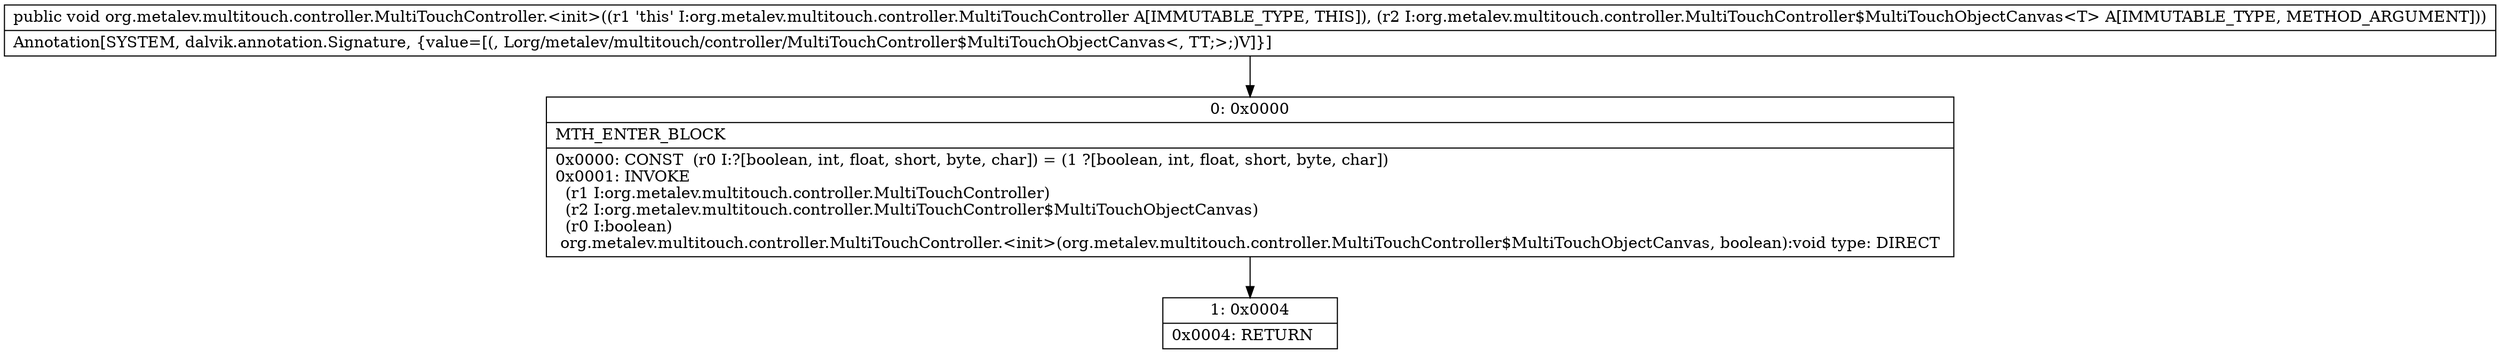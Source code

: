 digraph "CFG fororg.metalev.multitouch.controller.MultiTouchController.\<init\>(Lorg\/metalev\/multitouch\/controller\/MultiTouchController$MultiTouchObjectCanvas;)V" {
Node_0 [shape=record,label="{0\:\ 0x0000|MTH_ENTER_BLOCK\l|0x0000: CONST  (r0 I:?[boolean, int, float, short, byte, char]) = (1 ?[boolean, int, float, short, byte, char]) \l0x0001: INVOKE  \l  (r1 I:org.metalev.multitouch.controller.MultiTouchController)\l  (r2 I:org.metalev.multitouch.controller.MultiTouchController$MultiTouchObjectCanvas)\l  (r0 I:boolean)\l org.metalev.multitouch.controller.MultiTouchController.\<init\>(org.metalev.multitouch.controller.MultiTouchController$MultiTouchObjectCanvas, boolean):void type: DIRECT \l}"];
Node_1 [shape=record,label="{1\:\ 0x0004|0x0004: RETURN   \l}"];
MethodNode[shape=record,label="{public void org.metalev.multitouch.controller.MultiTouchController.\<init\>((r1 'this' I:org.metalev.multitouch.controller.MultiTouchController A[IMMUTABLE_TYPE, THIS]), (r2 I:org.metalev.multitouch.controller.MultiTouchController$MultiTouchObjectCanvas\<T\> A[IMMUTABLE_TYPE, METHOD_ARGUMENT]))  | Annotation[SYSTEM, dalvik.annotation.Signature, \{value=[(, Lorg\/metalev\/multitouch\/controller\/MultiTouchController$MultiTouchObjectCanvas\<, TT;\>;)V]\}]\l}"];
MethodNode -> Node_0;
Node_0 -> Node_1;
}

